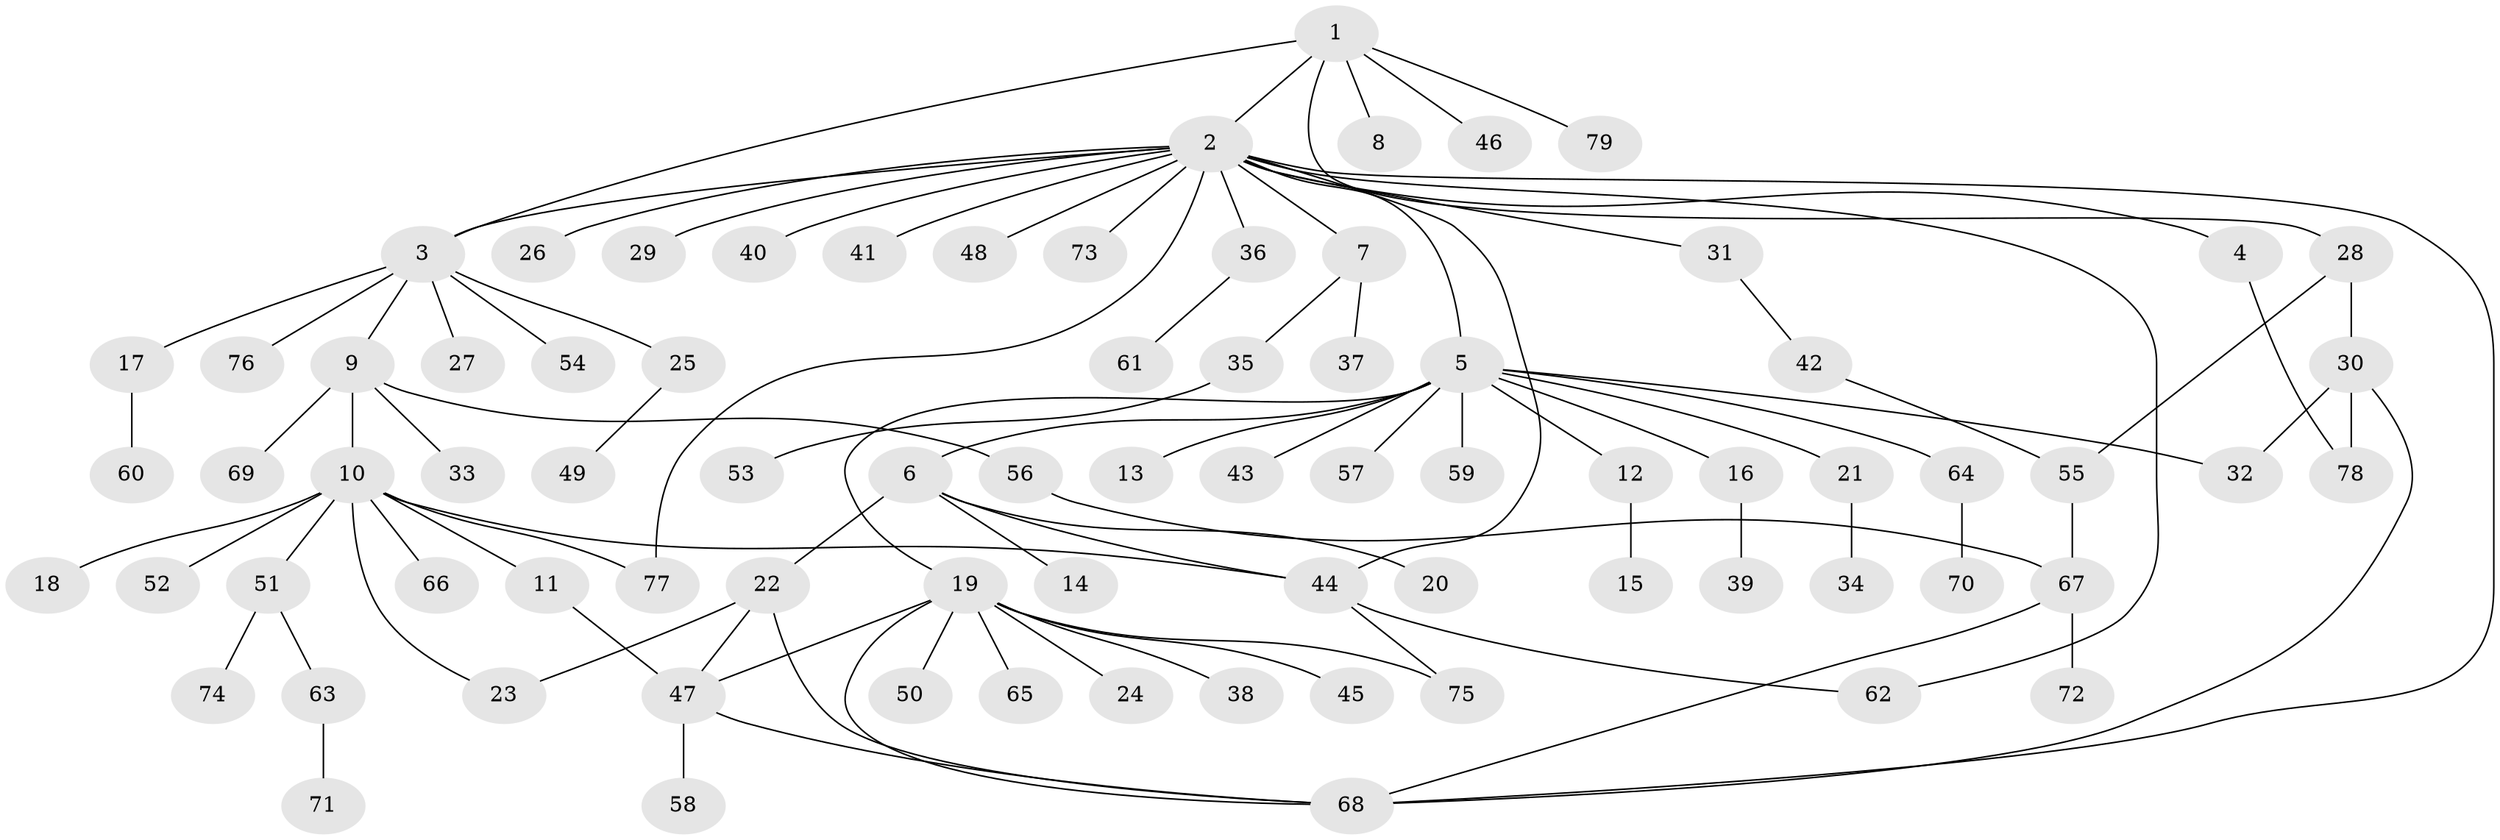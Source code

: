 // coarse degree distribution, {5: 0.034482758620689655, 17: 0.017241379310344827, 7: 0.034482758620689655, 2: 0.15517241379310345, 12: 0.017241379310344827, 8: 0.034482758620689655, 10: 0.017241379310344827, 1: 0.6379310344827587, 6: 0.017241379310344827, 4: 0.034482758620689655}
// Generated by graph-tools (version 1.1) at 2025/51/02/27/25 19:51:59]
// undirected, 79 vertices, 96 edges
graph export_dot {
graph [start="1"]
  node [color=gray90,style=filled];
  1;
  2;
  3;
  4;
  5;
  6;
  7;
  8;
  9;
  10;
  11;
  12;
  13;
  14;
  15;
  16;
  17;
  18;
  19;
  20;
  21;
  22;
  23;
  24;
  25;
  26;
  27;
  28;
  29;
  30;
  31;
  32;
  33;
  34;
  35;
  36;
  37;
  38;
  39;
  40;
  41;
  42;
  43;
  44;
  45;
  46;
  47;
  48;
  49;
  50;
  51;
  52;
  53;
  54;
  55;
  56;
  57;
  58;
  59;
  60;
  61;
  62;
  63;
  64;
  65;
  66;
  67;
  68;
  69;
  70;
  71;
  72;
  73;
  74;
  75;
  76;
  77;
  78;
  79;
  1 -- 2;
  1 -- 3;
  1 -- 8;
  1 -- 28;
  1 -- 46;
  1 -- 79;
  2 -- 3;
  2 -- 4;
  2 -- 5;
  2 -- 7;
  2 -- 26;
  2 -- 29;
  2 -- 31;
  2 -- 36;
  2 -- 40;
  2 -- 41;
  2 -- 44;
  2 -- 48;
  2 -- 62;
  2 -- 68;
  2 -- 73;
  2 -- 77;
  3 -- 9;
  3 -- 17;
  3 -- 25;
  3 -- 27;
  3 -- 54;
  3 -- 76;
  4 -- 78;
  5 -- 6;
  5 -- 12;
  5 -- 13;
  5 -- 16;
  5 -- 19;
  5 -- 21;
  5 -- 32;
  5 -- 43;
  5 -- 57;
  5 -- 59;
  5 -- 64;
  6 -- 14;
  6 -- 20;
  6 -- 22;
  6 -- 44;
  7 -- 35;
  7 -- 37;
  9 -- 10;
  9 -- 33;
  9 -- 56;
  9 -- 69;
  10 -- 11;
  10 -- 18;
  10 -- 23;
  10 -- 44;
  10 -- 51;
  10 -- 52;
  10 -- 66;
  10 -- 77;
  11 -- 47;
  12 -- 15;
  16 -- 39;
  17 -- 60;
  19 -- 24;
  19 -- 38;
  19 -- 45;
  19 -- 47;
  19 -- 50;
  19 -- 65;
  19 -- 68;
  19 -- 75;
  21 -- 34;
  22 -- 23;
  22 -- 47;
  22 -- 68;
  25 -- 49;
  28 -- 30;
  28 -- 55;
  30 -- 32;
  30 -- 68;
  30 -- 78;
  31 -- 42;
  35 -- 53;
  36 -- 61;
  42 -- 55;
  44 -- 62;
  44 -- 75;
  47 -- 58;
  47 -- 68;
  51 -- 63;
  51 -- 74;
  55 -- 67;
  56 -- 67;
  63 -- 71;
  64 -- 70;
  67 -- 68;
  67 -- 72;
}
